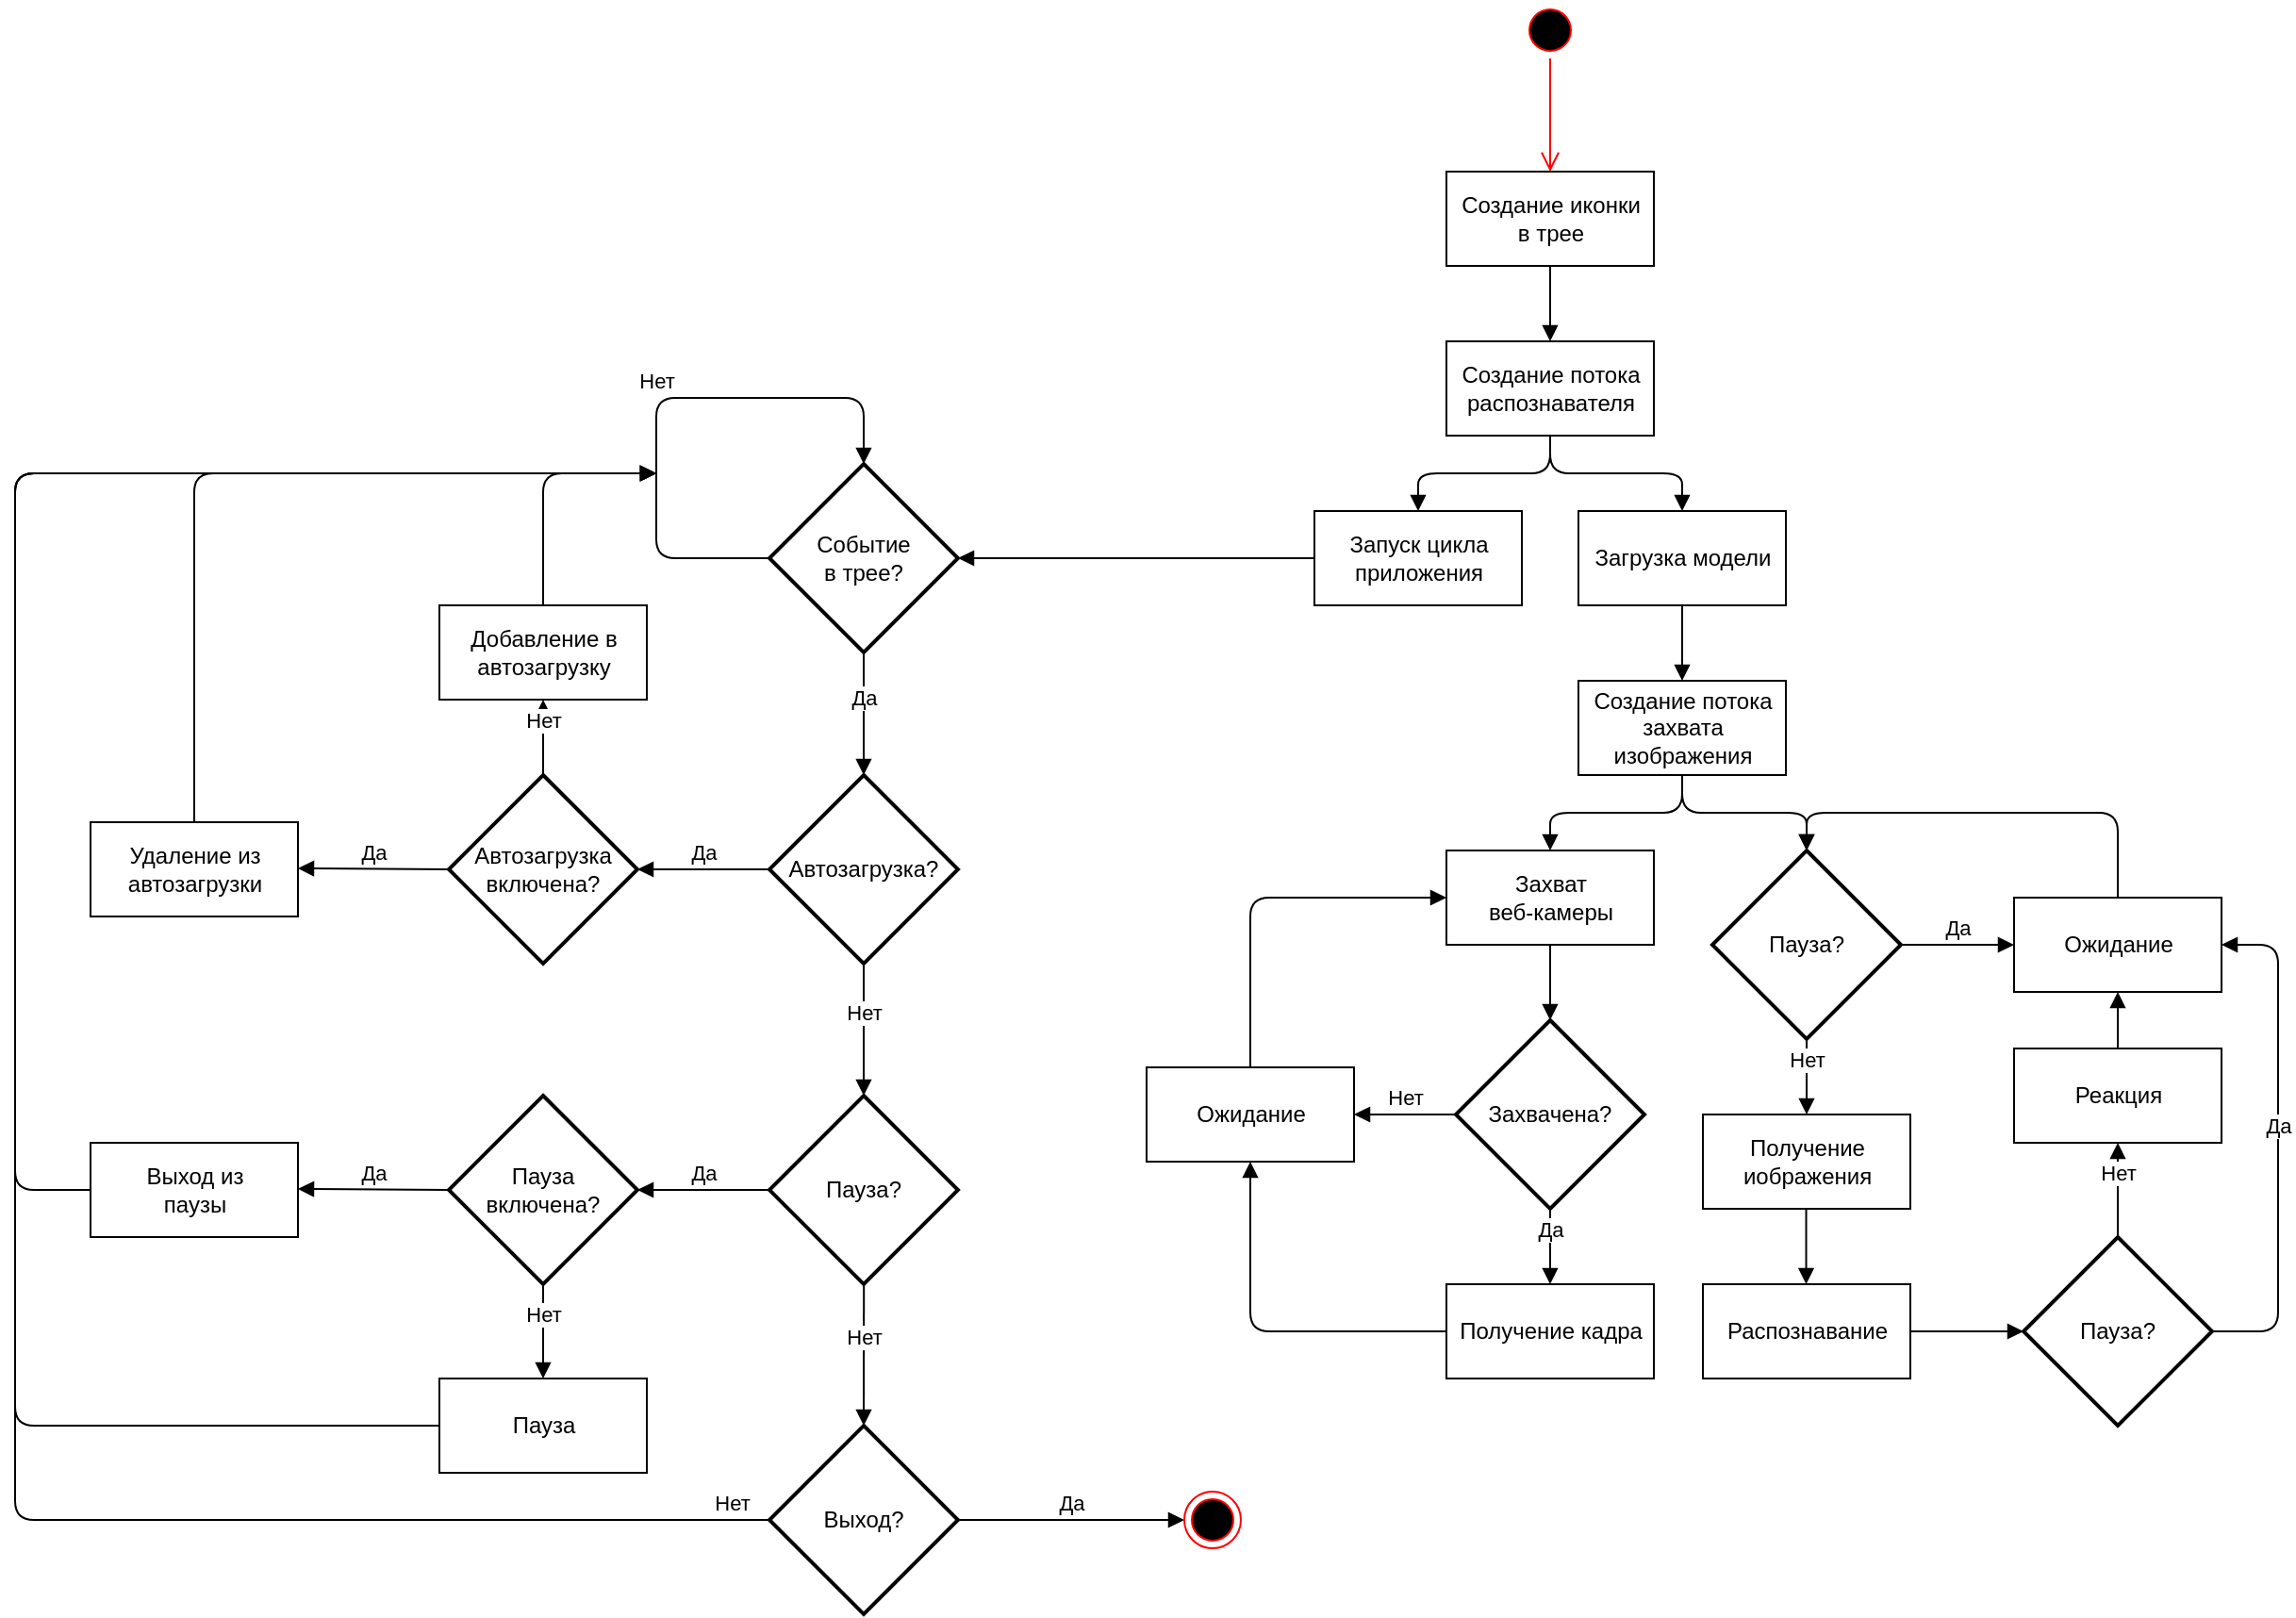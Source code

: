 <mxfile version="14.1.8" type="device"><diagram id="cNlRWsGbhYuX-jNbgsyx" name="Страница 1"><mxGraphModel dx="2516" dy="1131" grid="1" gridSize="10" guides="1" tooltips="1" connect="1" arrows="1" fold="1" page="1" pageScale="1" pageWidth="827" pageHeight="1169" math="0" shadow="0"><root><mxCell id="0"/><mxCell id="1" parent="0"/><mxCell id="apOZQ6bsKvaGYgUbeWwI-1" value="" style="ellipse;html=1;shape=startState;fillColor=#000000;strokeColor=#ff0000;" parent="1" vertex="1"><mxGeometry x="399" y="30" width="30" height="30" as="geometry"/></mxCell><mxCell id="apOZQ6bsKvaGYgUbeWwI-2" value="" style="edgeStyle=orthogonalEdgeStyle;html=1;verticalAlign=bottom;endArrow=open;endSize=8;strokeColor=#ff0000;" parent="1" source="apOZQ6bsKvaGYgUbeWwI-1" edge="1"><mxGeometry relative="1" as="geometry"><mxPoint x="414" y="120" as="targetPoint"/></mxGeometry></mxCell><mxCell id="apOZQ6bsKvaGYgUbeWwI-3" value="Создание иконки&lt;br&gt;в трее" style="html=1;" parent="1" vertex="1"><mxGeometry x="359" y="120" width="110" height="50" as="geometry"/></mxCell><mxCell id="apOZQ6bsKvaGYgUbeWwI-4" value="Создание потока&lt;br&gt;распознавателя" style="html=1;" parent="1" vertex="1"><mxGeometry x="359" y="210" width="110" height="50" as="geometry"/></mxCell><mxCell id="apOZQ6bsKvaGYgUbeWwI-5" value="&lt;br&gt;" style="html=1;verticalAlign=bottom;endArrow=block;exitX=0.5;exitY=1;exitDx=0;exitDy=0;entryX=0.5;entryY=0;entryDx=0;entryDy=0;" parent="1" source="apOZQ6bsKvaGYgUbeWwI-3" target="apOZQ6bsKvaGYgUbeWwI-4" edge="1"><mxGeometry width="80" relative="1" as="geometry"><mxPoint x="414" y="190" as="sourcePoint"/><mxPoint x="494" y="190" as="targetPoint"/></mxGeometry></mxCell><mxCell id="apOZQ6bsKvaGYgUbeWwI-6" value="Запуск цикла&lt;br&gt;приложения" style="html=1;" parent="1" vertex="1"><mxGeometry x="289" y="300" width="110" height="50" as="geometry"/></mxCell><mxCell id="apOZQ6bsKvaGYgUbeWwI-7" value="Загрузка модели" style="html=1;" parent="1" vertex="1"><mxGeometry x="429" y="300" width="110" height="50" as="geometry"/></mxCell><mxCell id="apOZQ6bsKvaGYgUbeWwI-8" value="Создание потока&lt;br&gt;захвата&lt;br&gt;изображения" style="html=1;" parent="1" vertex="1"><mxGeometry x="429" y="390" width="110" height="50" as="geometry"/></mxCell><mxCell id="apOZQ6bsKvaGYgUbeWwI-9" value="Захват&lt;br&gt;веб-камеры" style="html=1;" parent="1" vertex="1"><mxGeometry x="359" y="480" width="110" height="50" as="geometry"/></mxCell><mxCell id="apOZQ6bsKvaGYgUbeWwI-10" value="Захвачена?" style="strokeWidth=2;html=1;shape=mxgraph.flowchart.decision;whiteSpace=wrap;" parent="1" vertex="1"><mxGeometry x="364" y="570" width="100" height="100" as="geometry"/></mxCell><mxCell id="apOZQ6bsKvaGYgUbeWwI-11" value="" style="html=1;verticalAlign=bottom;endArrow=block;entryX=0.5;entryY=0;entryDx=0;entryDy=0;exitX=0.5;exitY=1;exitDx=0;exitDy=0;" parent="1" source="apOZQ6bsKvaGYgUbeWwI-4" target="apOZQ6bsKvaGYgUbeWwI-6" edge="1"><mxGeometry width="80" relative="1" as="geometry"><mxPoint x="370" y="260" as="sourcePoint"/><mxPoint x="450" y="260" as="targetPoint"/><Array as="points"><mxPoint x="414" y="280"/><mxPoint x="344" y="280"/></Array></mxGeometry></mxCell><mxCell id="apOZQ6bsKvaGYgUbeWwI-13" value="" style="html=1;verticalAlign=bottom;endArrow=block;entryX=0.5;entryY=0;entryDx=0;entryDy=0;exitX=0.5;exitY=1;exitDx=0;exitDy=0;" parent="1" source="apOZQ6bsKvaGYgUbeWwI-4" target="apOZQ6bsKvaGYgUbeWwI-7" edge="1"><mxGeometry width="80" relative="1" as="geometry"><mxPoint x="424.0" y="270" as="sourcePoint"/><mxPoint x="354" y="310" as="targetPoint"/><Array as="points"><mxPoint x="414" y="280"/><mxPoint x="484" y="280"/></Array></mxGeometry></mxCell><mxCell id="apOZQ6bsKvaGYgUbeWwI-14" value="" style="html=1;verticalAlign=bottom;endArrow=block;exitX=0.5;exitY=1;exitDx=0;exitDy=0;entryX=0.5;entryY=0;entryDx=0;entryDy=0;" parent="1" source="apOZQ6bsKvaGYgUbeWwI-7" target="apOZQ6bsKvaGYgUbeWwI-8" edge="1"><mxGeometry width="80" relative="1" as="geometry"><mxPoint x="370" y="400" as="sourcePoint"/><mxPoint x="450" y="400" as="targetPoint"/></mxGeometry></mxCell><mxCell id="apOZQ6bsKvaGYgUbeWwI-15" value="" style="html=1;verticalAlign=bottom;endArrow=block;entryX=0.5;entryY=0;entryDx=0;entryDy=0;exitX=0.5;exitY=1;exitDx=0;exitDy=0;" parent="1" edge="1"><mxGeometry width="80" relative="1" as="geometry"><mxPoint x="484.0" y="440" as="sourcePoint"/><mxPoint x="414" y="480" as="targetPoint"/><Array as="points"><mxPoint x="484" y="460"/><mxPoint x="414" y="460"/></Array></mxGeometry></mxCell><mxCell id="apOZQ6bsKvaGYgUbeWwI-16" value="" style="html=1;verticalAlign=bottom;endArrow=block;exitX=0.5;exitY=1;exitDx=0;exitDy=0;entryX=0.5;entryY=0;entryDx=0;entryDy=0;entryPerimeter=0;" parent="1" source="apOZQ6bsKvaGYgUbeWwI-9" target="apOZQ6bsKvaGYgUbeWwI-10" edge="1"><mxGeometry width="80" relative="1" as="geometry"><mxPoint x="494" y="360" as="sourcePoint"/><mxPoint x="494" y="400" as="targetPoint"/></mxGeometry></mxCell><mxCell id="apOZQ6bsKvaGYgUbeWwI-17" value="Нет" style="html=1;verticalAlign=bottom;endArrow=block;exitX=0;exitY=0.5;exitDx=0;exitDy=0;exitPerimeter=0;entryX=1;entryY=0.5;entryDx=0;entryDy=0;" parent="1" source="apOZQ6bsKvaGYgUbeWwI-10" target="apOZQ6bsKvaGYgUbeWwI-18" edge="1"><mxGeometry width="80" relative="1" as="geometry"><mxPoint x="370" y="550" as="sourcePoint"/><mxPoint x="320" y="500" as="targetPoint"/><Array as="points"><mxPoint x="320" y="620"/></Array></mxGeometry></mxCell><mxCell id="apOZQ6bsKvaGYgUbeWwI-18" value="Ожидание" style="html=1;" parent="1" vertex="1"><mxGeometry x="200" y="595" width="110" height="50" as="geometry"/></mxCell><mxCell id="apOZQ6bsKvaGYgUbeWwI-19" value="" style="html=1;verticalAlign=bottom;endArrow=block;exitX=0.5;exitY=0;exitDx=0;exitDy=0;entryX=0;entryY=0.5;entryDx=0;entryDy=0;" parent="1" source="apOZQ6bsKvaGYgUbeWwI-18" target="apOZQ6bsKvaGYgUbeWwI-9" edge="1"><mxGeometry width="80" relative="1" as="geometry"><mxPoint x="370" y="550" as="sourcePoint"/><mxPoint x="450" y="550" as="targetPoint"/><Array as="points"><mxPoint x="255" y="505"/></Array></mxGeometry></mxCell><mxCell id="apOZQ6bsKvaGYgUbeWwI-20" value="Да" style="html=1;verticalAlign=bottom;endArrow=block;exitX=0.5;exitY=1;exitDx=0;exitDy=0;exitPerimeter=0;entryX=0.5;entryY=0;entryDx=0;entryDy=0;" parent="1" source="apOZQ6bsKvaGYgUbeWwI-10" target="apOZQ6bsKvaGYgUbeWwI-21" edge="1"><mxGeometry width="80" relative="1" as="geometry"><mxPoint x="523" y="640" as="sourcePoint"/><mxPoint x="469" y="640" as="targetPoint"/><Array as="points"/></mxGeometry></mxCell><mxCell id="apOZQ6bsKvaGYgUbeWwI-21" value="Получение кадра" style="html=1;" parent="1" vertex="1"><mxGeometry x="359" y="710" width="110" height="50" as="geometry"/></mxCell><mxCell id="apOZQ6bsKvaGYgUbeWwI-24" value="" style="html=1;verticalAlign=bottom;endArrow=block;exitX=0;exitY=0.5;exitDx=0;exitDy=0;entryX=0.5;entryY=1;entryDx=0;entryDy=0;" parent="1" source="apOZQ6bsKvaGYgUbeWwI-21" target="apOZQ6bsKvaGYgUbeWwI-18" edge="1"><mxGeometry width="80" relative="1" as="geometry"><mxPoint x="334" y="734.76" as="sourcePoint"/><mxPoint x="280.0" y="734.76" as="targetPoint"/><Array as="points"><mxPoint x="255" y="735"/></Array></mxGeometry></mxCell><mxCell id="apOZQ6bsKvaGYgUbeWwI-25" value="Пауза?" style="strokeWidth=2;html=1;shape=mxgraph.flowchart.decision;whiteSpace=wrap;" parent="1" vertex="1"><mxGeometry x="500" y="480" width="100" height="100" as="geometry"/></mxCell><mxCell id="apOZQ6bsKvaGYgUbeWwI-26" value="" style="html=1;verticalAlign=bottom;endArrow=block;entryX=0.5;entryY=0;entryDx=0;entryDy=0;exitX=0.5;exitY=1;exitDx=0;exitDy=0;entryPerimeter=0;" parent="1" source="apOZQ6bsKvaGYgUbeWwI-8" target="apOZQ6bsKvaGYgUbeWwI-25" edge="1"><mxGeometry width="80" relative="1" as="geometry"><mxPoint x="490" y="450" as="sourcePoint"/><mxPoint x="560" y="490" as="targetPoint"/><Array as="points"><mxPoint x="484" y="460"/><mxPoint x="550" y="460"/></Array></mxGeometry></mxCell><mxCell id="apOZQ6bsKvaGYgUbeWwI-27" value="Ожидание" style="html=1;" parent="1" vertex="1"><mxGeometry x="660" y="505" width="110" height="50" as="geometry"/></mxCell><mxCell id="apOZQ6bsKvaGYgUbeWwI-28" value="Да" style="html=1;verticalAlign=bottom;endArrow=block;exitX=1;exitY=0.5;exitDx=0;exitDy=0;exitPerimeter=0;entryX=0;entryY=0.5;entryDx=0;entryDy=0;" parent="1" source="apOZQ6bsKvaGYgUbeWwI-25" target="apOZQ6bsKvaGYgUbeWwI-27" edge="1"><mxGeometry width="80" relative="1" as="geometry"><mxPoint x="424.0" y="680.0" as="sourcePoint"/><mxPoint x="424.0" y="720" as="targetPoint"/><Array as="points"/></mxGeometry></mxCell><mxCell id="apOZQ6bsKvaGYgUbeWwI-29" value="" style="html=1;verticalAlign=bottom;endArrow=block;exitX=0.5;exitY=0;exitDx=0;exitDy=0;entryX=0.5;entryY=0;entryDx=0;entryDy=0;entryPerimeter=0;" parent="1" source="apOZQ6bsKvaGYgUbeWwI-27" target="apOZQ6bsKvaGYgUbeWwI-25" edge="1"><mxGeometry width="80" relative="1" as="geometry"><mxPoint x="620" y="450" as="sourcePoint"/><mxPoint x="700" y="450" as="targetPoint"/><Array as="points"><mxPoint x="715" y="460"/><mxPoint x="550" y="460"/></Array></mxGeometry></mxCell><mxCell id="apOZQ6bsKvaGYgUbeWwI-30" value="Нет" style="html=1;verticalAlign=bottom;endArrow=block;exitX=0.5;exitY=1;exitDx=0;exitDy=0;exitPerimeter=0;" parent="1" source="apOZQ6bsKvaGYgUbeWwI-25" edge="1"><mxGeometry width="80" relative="1" as="geometry"><mxPoint x="549.76" y="600.0" as="sourcePoint"/><mxPoint x="550" y="620" as="targetPoint"/><Array as="points"/></mxGeometry></mxCell><mxCell id="apOZQ6bsKvaGYgUbeWwI-31" value="Получение&lt;br&gt;иображения" style="html=1;" parent="1" vertex="1"><mxGeometry x="495" y="620" width="110" height="50" as="geometry"/></mxCell><mxCell id="apOZQ6bsKvaGYgUbeWwI-32" value="Распознавание" style="html=1;" parent="1" vertex="1"><mxGeometry x="495" y="710" width="110" height="50" as="geometry"/></mxCell><mxCell id="apOZQ6bsKvaGYgUbeWwI-33" value="" style="html=1;verticalAlign=bottom;endArrow=block;exitX=0.5;exitY=1;exitDx=0;exitDy=0;exitPerimeter=0;" parent="1" edge="1"><mxGeometry width="80" relative="1" as="geometry"><mxPoint x="549.76" y="670" as="sourcePoint"/><mxPoint x="549.76" y="710.0" as="targetPoint"/><Array as="points"/></mxGeometry></mxCell><mxCell id="apOZQ6bsKvaGYgUbeWwI-34" value="Реакция" style="html=1;" parent="1" vertex="1"><mxGeometry x="660" y="585" width="110" height="50" as="geometry"/></mxCell><mxCell id="apOZQ6bsKvaGYgUbeWwI-35" value="" style="html=1;verticalAlign=bottom;endArrow=block;exitX=1;exitY=0.5;exitDx=0;exitDy=0;entryX=0;entryY=0.5;entryDx=0;entryDy=0;entryPerimeter=0;" parent="1" source="apOZQ6bsKvaGYgUbeWwI-32" target="apOZQ6bsKvaGYgUbeWwI-37" edge="1"><mxGeometry width="80" relative="1" as="geometry"><mxPoint x="600" y="690" as="sourcePoint"/><mxPoint x="640" y="750" as="targetPoint"/></mxGeometry></mxCell><mxCell id="apOZQ6bsKvaGYgUbeWwI-36" value="" style="html=1;verticalAlign=bottom;endArrow=block;exitX=0.5;exitY=0;exitDx=0;exitDy=0;entryX=0.5;entryY=1;entryDx=0;entryDy=0;" parent="1" source="apOZQ6bsKvaGYgUbeWwI-34" target="apOZQ6bsKvaGYgUbeWwI-27" edge="1"><mxGeometry width="80" relative="1" as="geometry"><mxPoint x="690" y="630" as="sourcePoint"/><mxPoint x="770" y="630" as="targetPoint"/></mxGeometry></mxCell><mxCell id="apOZQ6bsKvaGYgUbeWwI-37" value="Пауза?" style="strokeWidth=2;html=1;shape=mxgraph.flowchart.decision;whiteSpace=wrap;" parent="1" vertex="1"><mxGeometry x="665" y="685" width="100" height="100" as="geometry"/></mxCell><mxCell id="apOZQ6bsKvaGYgUbeWwI-38" value="Нет" style="html=1;verticalAlign=bottom;endArrow=block;exitX=0.5;exitY=0;exitDx=0;exitDy=0;exitPerimeter=0;entryX=0.5;entryY=1;entryDx=0;entryDy=0;" parent="1" source="apOZQ6bsKvaGYgUbeWwI-37" target="apOZQ6bsKvaGYgUbeWwI-34" edge="1"><mxGeometry width="80" relative="1" as="geometry"><mxPoint x="659.52" y="650.0" as="sourcePoint"/><mxPoint x="659.52" y="690" as="targetPoint"/><Array as="points"/></mxGeometry></mxCell><mxCell id="apOZQ6bsKvaGYgUbeWwI-39" value="Да" style="html=1;verticalAlign=bottom;endArrow=block;exitX=1;exitY=0.5;exitDx=0;exitDy=0;exitPerimeter=0;entryX=1;entryY=0.5;entryDx=0;entryDy=0;" parent="1" source="apOZQ6bsKvaGYgUbeWwI-37" target="apOZQ6bsKvaGYgUbeWwI-27" edge="1"><mxGeometry width="80" relative="1" as="geometry"><mxPoint x="780" y="734.76" as="sourcePoint"/><mxPoint x="800" y="520" as="targetPoint"/><Array as="points"><mxPoint x="800" y="735"/><mxPoint x="800" y="530"/></Array></mxGeometry></mxCell><mxCell id="Q5qSa0ivZfLL-4Co8aaH-1" value="" style="html=1;verticalAlign=bottom;endArrow=block;exitX=0;exitY=0.5;exitDx=0;exitDy=0;entryX=1;entryY=0.5;entryDx=0;entryDy=0;entryPerimeter=0;" edge="1" parent="1" source="apOZQ6bsKvaGYgUbeWwI-6" target="Q5qSa0ivZfLL-4Co8aaH-2"><mxGeometry width="80" relative="1" as="geometry"><mxPoint x="190" y="400" as="sourcePoint"/><mxPoint x="130" y="325" as="targetPoint"/></mxGeometry></mxCell><mxCell id="Q5qSa0ivZfLL-4Co8aaH-2" value="Событие&lt;br&gt;в трее?" style="strokeWidth=2;html=1;shape=mxgraph.flowchart.decision;whiteSpace=wrap;" vertex="1" parent="1"><mxGeometry y="275" width="100" height="100" as="geometry"/></mxCell><mxCell id="Q5qSa0ivZfLL-4Co8aaH-3" value="Нет" style="html=1;verticalAlign=bottom;endArrow=block;exitX=0;exitY=0.5;exitDx=0;exitDy=0;exitPerimeter=0;entryX=0.5;entryY=0;entryDx=0;entryDy=0;entryPerimeter=0;" edge="1" parent="1" source="Q5qSa0ivZfLL-4Co8aaH-2" target="Q5qSa0ivZfLL-4Co8aaH-2"><mxGeometry width="80" relative="1" as="geometry"><mxPoint x="-110" y="380" as="sourcePoint"/><mxPoint x="90" y="240" as="targetPoint"/><Array as="points"><mxPoint x="-60" y="325"/><mxPoint x="-60" y="240"/><mxPoint x="50" y="240"/></Array></mxGeometry></mxCell><mxCell id="Q5qSa0ivZfLL-4Co8aaH-4" value="Да" style="html=1;verticalAlign=bottom;endArrow=block;exitX=0.5;exitY=1;exitDx=0;exitDy=0;exitPerimeter=0;entryX=0.5;entryY=0;entryDx=0;entryDy=0;entryPerimeter=0;" edge="1" parent="1" source="Q5qSa0ivZfLL-4Co8aaH-2" target="Q5qSa0ivZfLL-4Co8aaH-5"><mxGeometry width="80" relative="1" as="geometry"><mxPoint x="40" y="410" as="sourcePoint"/><mxPoint x="50" y="430" as="targetPoint"/></mxGeometry></mxCell><mxCell id="Q5qSa0ivZfLL-4Co8aaH-5" value="Автозагрузка?" style="strokeWidth=2;html=1;shape=mxgraph.flowchart.decision;whiteSpace=wrap;" vertex="1" parent="1"><mxGeometry y="440" width="100" height="100" as="geometry"/></mxCell><mxCell id="Q5qSa0ivZfLL-4Co8aaH-6" value="Да" style="html=1;verticalAlign=bottom;endArrow=block;exitX=0;exitY=0.5;exitDx=0;exitDy=0;exitPerimeter=0;entryX=1;entryY=0.5;entryDx=0;entryDy=0;entryPerimeter=0;" edge="1" parent="1" source="Q5qSa0ivZfLL-4Co8aaH-5" target="Q5qSa0ivZfLL-4Co8aaH-8"><mxGeometry width="80" relative="1" as="geometry"><mxPoint x="-50" y="490" as="sourcePoint"/><mxPoint x="-60" y="490" as="targetPoint"/></mxGeometry></mxCell><mxCell id="Q5qSa0ivZfLL-4Co8aaH-8" value="Автозагрузка&lt;br&gt;включена?" style="strokeWidth=2;html=1;shape=mxgraph.flowchart.decision;whiteSpace=wrap;" vertex="1" parent="1"><mxGeometry x="-170" y="440" width="100" height="100" as="geometry"/></mxCell><mxCell id="Q5qSa0ivZfLL-4Co8aaH-9" value="Да" style="html=1;verticalAlign=bottom;endArrow=block;exitX=0;exitY=0.5;exitDx=0;exitDy=0;exitPerimeter=0;entryX=1;entryY=0.5;entryDx=0;entryDy=0;entryPerimeter=0;" edge="1" parent="1" source="Q5qSa0ivZfLL-4Co8aaH-8"><mxGeometry width="80" relative="1" as="geometry"><mxPoint x="-180" y="489.5" as="sourcePoint"/><mxPoint x="-250" y="489.5" as="targetPoint"/></mxGeometry></mxCell><mxCell id="Q5qSa0ivZfLL-4Co8aaH-10" value="Удаление из&lt;br&gt;автозагрузки" style="html=1;" vertex="1" parent="1"><mxGeometry x="-360" y="465" width="110" height="50" as="geometry"/></mxCell><mxCell id="Q5qSa0ivZfLL-4Co8aaH-11" value="Нет" style="html=1;verticalAlign=bottom;endArrow=block;exitX=0.5;exitY=0;exitDx=0;exitDy=0;exitPerimeter=0;" edge="1" parent="1" source="Q5qSa0ivZfLL-4Co8aaH-8"><mxGeometry width="80" relative="1" as="geometry"><mxPoint x="-140" y="410.5" as="sourcePoint"/><mxPoint x="-120" y="400" as="targetPoint"/></mxGeometry></mxCell><mxCell id="Q5qSa0ivZfLL-4Co8aaH-12" value="Добавление в&lt;br&gt;автозагрузку" style="html=1;" vertex="1" parent="1"><mxGeometry x="-175" y="350" width="110" height="50" as="geometry"/></mxCell><mxCell id="Q5qSa0ivZfLL-4Co8aaH-13" value="" style="html=1;verticalAlign=bottom;endArrow=block;exitX=0.5;exitY=0;exitDx=0;exitDy=0;" edge="1" parent="1" source="Q5qSa0ivZfLL-4Co8aaH-10"><mxGeometry width="80" relative="1" as="geometry"><mxPoint x="-340" y="414.58" as="sourcePoint"/><mxPoint x="-60" y="280" as="targetPoint"/><Array as="points"><mxPoint x="-305" y="280"/></Array></mxGeometry></mxCell><mxCell id="Q5qSa0ivZfLL-4Co8aaH-14" value="" style="html=1;verticalAlign=bottom;endArrow=block;exitX=0.5;exitY=0;exitDx=0;exitDy=0;" edge="1" parent="1" source="Q5qSa0ivZfLL-4Co8aaH-12"><mxGeometry width="80" relative="1" as="geometry"><mxPoint x="-130" y="330" as="sourcePoint"/><mxPoint x="-60" y="280" as="targetPoint"/><Array as="points"><mxPoint x="-120" y="280"/></Array></mxGeometry></mxCell><mxCell id="Q5qSa0ivZfLL-4Co8aaH-15" value="Нет" style="html=1;verticalAlign=bottom;endArrow=block;exitX=0.5;exitY=1;exitDx=0;exitDy=0;exitPerimeter=0;entryX=0.5;entryY=0;entryDx=0;entryDy=0;entryPerimeter=0;" edge="1" parent="1" source="Q5qSa0ivZfLL-4Co8aaH-5" target="Q5qSa0ivZfLL-4Co8aaH-16"><mxGeometry width="80" relative="1" as="geometry"><mxPoint x="49.58" y="540" as="sourcePoint"/><mxPoint x="49.58" y="605" as="targetPoint"/></mxGeometry></mxCell><mxCell id="Q5qSa0ivZfLL-4Co8aaH-16" value="Пауза?" style="strokeWidth=2;html=1;shape=mxgraph.flowchart.decision;whiteSpace=wrap;" vertex="1" parent="1"><mxGeometry y="610" width="100" height="100" as="geometry"/></mxCell><mxCell id="Q5qSa0ivZfLL-4Co8aaH-18" value="Нет" style="html=1;verticalAlign=bottom;endArrow=block;exitX=0.501;exitY=1;exitDx=0;exitDy=0;exitPerimeter=0;entryX=0.5;entryY=0;entryDx=0;entryDy=0;entryPerimeter=0;" edge="1" parent="1" source="Q5qSa0ivZfLL-4Co8aaH-16" target="Q5qSa0ivZfLL-4Co8aaH-19"><mxGeometry width="80" relative="1" as="geometry"><mxPoint x="49.66" y="715" as="sourcePoint"/><mxPoint x="50.08" y="785" as="targetPoint"/></mxGeometry></mxCell><mxCell id="Q5qSa0ivZfLL-4Co8aaH-19" value="Выход?" style="strokeWidth=2;html=1;shape=mxgraph.flowchart.decision;whiteSpace=wrap;" vertex="1" parent="1"><mxGeometry y="785" width="100" height="100" as="geometry"/></mxCell><mxCell id="Q5qSa0ivZfLL-4Co8aaH-20" value="Да" style="html=1;verticalAlign=bottom;endArrow=block;exitX=1;exitY=0.5;exitDx=0;exitDy=0;exitPerimeter=0;entryX=0;entryY=0.5;entryDx=0;entryDy=0;" edge="1" parent="1" source="Q5qSa0ivZfLL-4Co8aaH-19" target="Q5qSa0ivZfLL-4Co8aaH-21"><mxGeometry width="80" relative="1" as="geometry"><mxPoint x="49.76" y="885" as="sourcePoint"/><mxPoint x="49.66" y="960" as="targetPoint"/></mxGeometry></mxCell><mxCell id="Q5qSa0ivZfLL-4Co8aaH-21" value="" style="ellipse;html=1;shape=endState;fillColor=#000000;strokeColor=#ff0000;" vertex="1" parent="1"><mxGeometry x="220" y="820" width="30" height="30" as="geometry"/></mxCell><mxCell id="Q5qSa0ivZfLL-4Co8aaH-24" value="Да" style="html=1;verticalAlign=bottom;endArrow=block;exitX=0;exitY=0.5;exitDx=0;exitDy=0;exitPerimeter=0;entryX=1;entryY=0.5;entryDx=0;entryDy=0;entryPerimeter=0;" edge="1" parent="1" target="Q5qSa0ivZfLL-4Co8aaH-25" source="Q5qSa0ivZfLL-4Co8aaH-16"><mxGeometry width="80" relative="1" as="geometry"><mxPoint y="660" as="sourcePoint"/><mxPoint x="-60" y="660" as="targetPoint"/></mxGeometry></mxCell><mxCell id="Q5qSa0ivZfLL-4Co8aaH-25" value="Пауза&lt;br&gt;включена?" style="strokeWidth=2;html=1;shape=mxgraph.flowchart.decision;whiteSpace=wrap;" vertex="1" parent="1"><mxGeometry x="-170" y="610" width="100" height="100" as="geometry"/></mxCell><mxCell id="Q5qSa0ivZfLL-4Co8aaH-26" value="Да" style="html=1;verticalAlign=bottom;endArrow=block;exitX=0;exitY=0.5;exitDx=0;exitDy=0;exitPerimeter=0;entryX=1;entryY=0.5;entryDx=0;entryDy=0;entryPerimeter=0;" edge="1" parent="1" source="Q5qSa0ivZfLL-4Co8aaH-25"><mxGeometry width="80" relative="1" as="geometry"><mxPoint x="-180" y="659.5" as="sourcePoint"/><mxPoint x="-250" y="659.5" as="targetPoint"/></mxGeometry></mxCell><mxCell id="Q5qSa0ivZfLL-4Co8aaH-27" value="Выход из&lt;br&gt;паузы" style="html=1;" vertex="1" parent="1"><mxGeometry x="-360" y="635" width="110" height="50" as="geometry"/></mxCell><mxCell id="Q5qSa0ivZfLL-4Co8aaH-29" value="Пауза" style="html=1;" vertex="1" parent="1"><mxGeometry x="-175" y="760" width="110" height="50" as="geometry"/></mxCell><mxCell id="Q5qSa0ivZfLL-4Co8aaH-32" value="Нет" style="html=1;verticalAlign=bottom;endArrow=block;exitX=0.5;exitY=1;exitDx=0;exitDy=0;exitPerimeter=0;entryX=0.5;entryY=0;entryDx=0;entryDy=0;" edge="1" parent="1" source="Q5qSa0ivZfLL-4Co8aaH-25" target="Q5qSa0ivZfLL-4Co8aaH-29"><mxGeometry width="80" relative="1" as="geometry"><mxPoint x="-70.57" y="730" as="sourcePoint"/><mxPoint x="-70.57" y="690" as="targetPoint"/></mxGeometry></mxCell><mxCell id="Q5qSa0ivZfLL-4Co8aaH-33" value="" style="html=1;verticalAlign=bottom;endArrow=block;exitX=0;exitY=0.5;exitDx=0;exitDy=0;" edge="1" parent="1" source="Q5qSa0ivZfLL-4Co8aaH-27"><mxGeometry width="80" relative="1" as="geometry"><mxPoint x="-480" y="610" as="sourcePoint"/><mxPoint x="-60" y="280" as="targetPoint"/><Array as="points"><mxPoint x="-400" y="660"/><mxPoint x="-400" y="280"/></Array></mxGeometry></mxCell><mxCell id="Q5qSa0ivZfLL-4Co8aaH-39" value="" style="html=1;verticalAlign=bottom;endArrow=block;exitX=0;exitY=0.5;exitDx=0;exitDy=0;" edge="1" parent="1" source="Q5qSa0ivZfLL-4Co8aaH-29"><mxGeometry width="80" relative="1" as="geometry"><mxPoint x="-300" y="720" as="sourcePoint"/><mxPoint x="-60" y="280" as="targetPoint"/><Array as="points"><mxPoint x="-400" y="785"/><mxPoint x="-400" y="280"/></Array></mxGeometry></mxCell><mxCell id="Q5qSa0ivZfLL-4Co8aaH-40" value="Нет" style="html=1;verticalAlign=bottom;endArrow=block;exitX=0;exitY=0.5;exitDx=0;exitDy=0;exitPerimeter=0;" edge="1" parent="1" source="Q5qSa0ivZfLL-4Co8aaH-19"><mxGeometry x="-0.969" width="80" relative="1" as="geometry"><mxPoint x="-80" y="900" as="sourcePoint"/><mxPoint x="-60" y="280" as="targetPoint"/><Array as="points"><mxPoint x="-400" y="835"/><mxPoint x="-400" y="280"/></Array><mxPoint as="offset"/></mxGeometry></mxCell></root></mxGraphModel></diagram></mxfile>